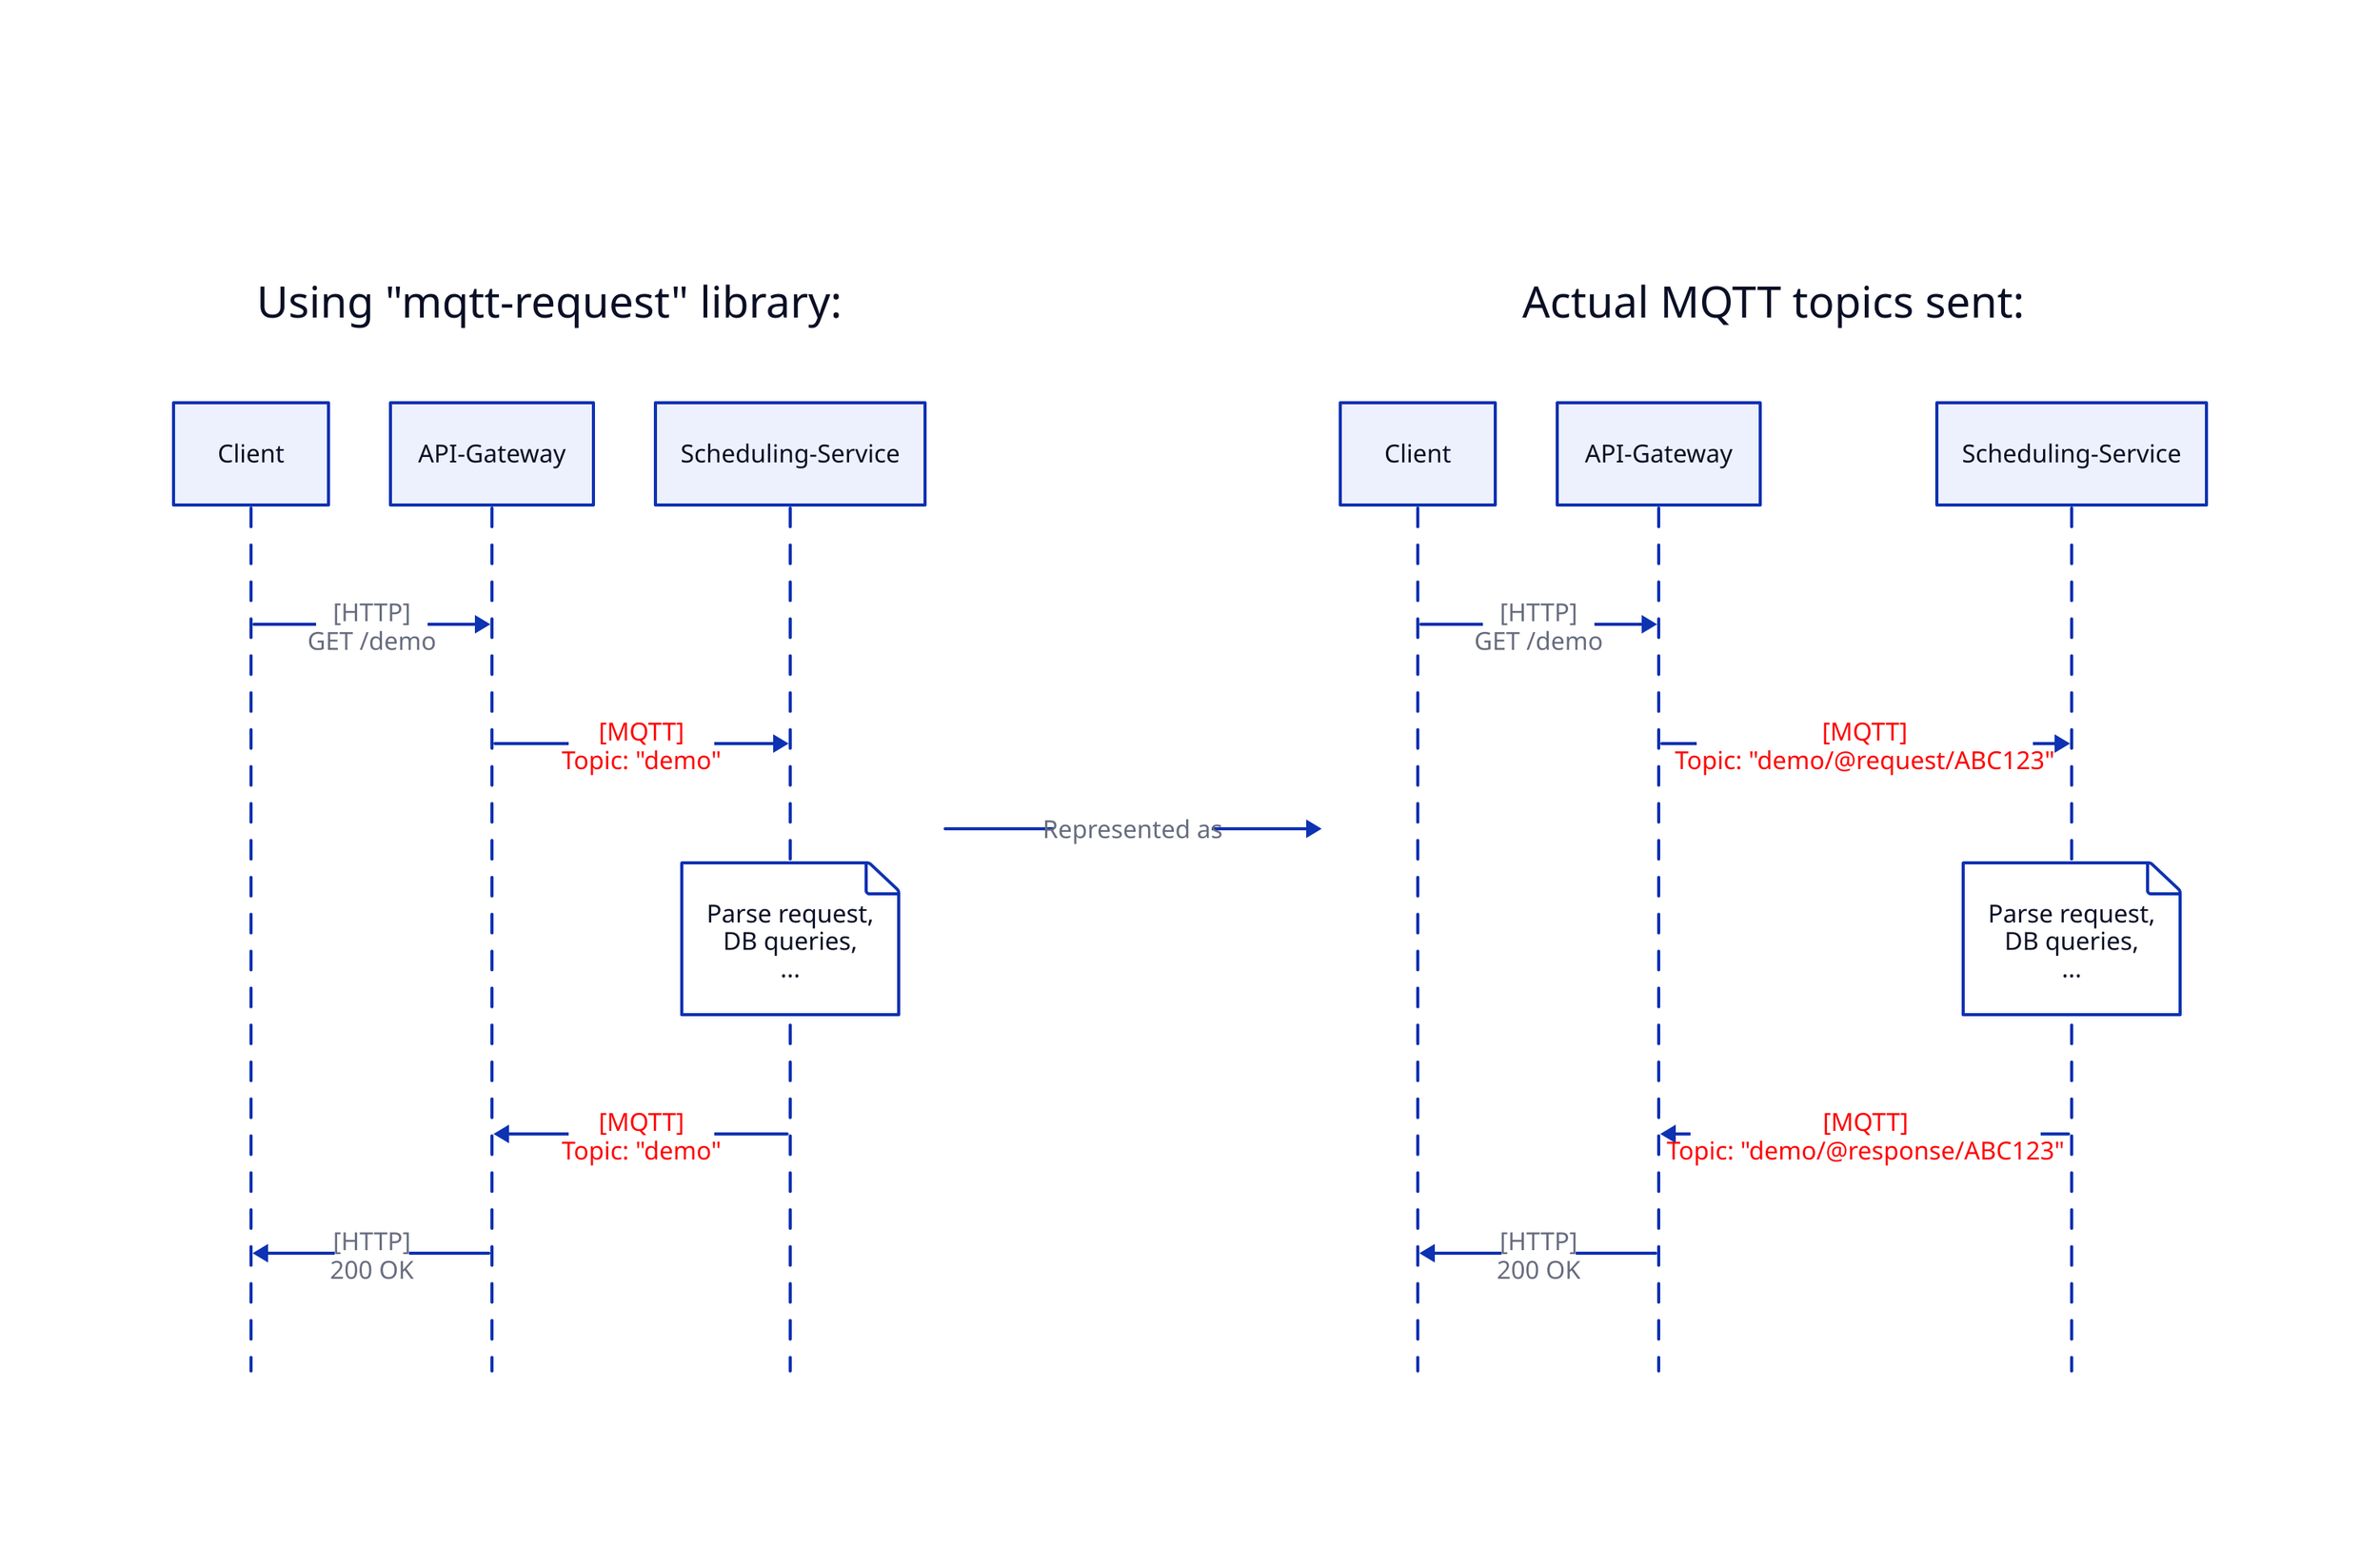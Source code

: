 title: |md
  # Example: Request-Response over MQTT
| {near: top-center}

direction: right

dx: Using "mqtt-request" library: {
  shape: sequence_diagram
  Client -> API-Gateway: "[HTTP]\nGET /demo"
  API-Gateway -> Scheduling-Service: "[MQTT]\nTopic: \"demo\"" {style.font-color: red}
  Scheduling-Service."Parse request,\nDB queries,\n..."
  Scheduling-Service -> API-Gateway: "[MQTT]\nTopic: \"demo\"" {style.font-color: red}
  API-Gateway -> Client: "[HTTP]\n200 OK"
}

internal: Actual MQTT topics sent: {
  shape: sequence_diagram
  Client -> API-Gateway: "[HTTP]\nGET /demo"
  API-Gateway -> Scheduling-Service: "[MQTT]\nTopic: \"demo/@request/ABC123\"" {style.font-color: red}
  Scheduling-Service."Parse request,\nDB queries,\n..."
  Scheduling-Service -> API-Gateway: "[MQTT]\nTopic: \"demo/@response/ABC123\"" {style.font-color: red}
  API-Gateway -> Client: "[HTTP]\n200 OK"
}

dx -> internal: Represented as
